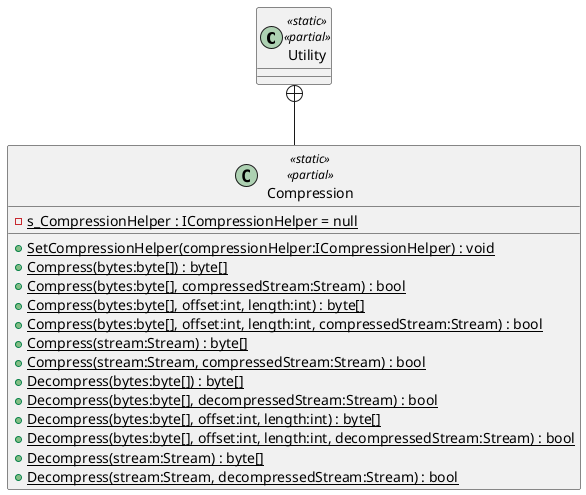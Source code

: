 @startuml
class Utility <<static>> <<partial>> {
}
class Compression <<static>> <<partial>> {
    - {static} s_CompressionHelper : ICompressionHelper = null
    + {static} SetCompressionHelper(compressionHelper:ICompressionHelper) : void
    + {static} Compress(bytes:byte[]) : byte[]
    + {static} Compress(bytes:byte[], compressedStream:Stream) : bool
    + {static} Compress(bytes:byte[], offset:int, length:int) : byte[]
    + {static} Compress(bytes:byte[], offset:int, length:int, compressedStream:Stream) : bool
    + {static} Compress(stream:Stream) : byte[]
    + {static} Compress(stream:Stream, compressedStream:Stream) : bool
    + {static} Decompress(bytes:byte[]) : byte[]
    + {static} Decompress(bytes:byte[], decompressedStream:Stream) : bool
    + {static} Decompress(bytes:byte[], offset:int, length:int) : byte[]
    + {static} Decompress(bytes:byte[], offset:int, length:int, decompressedStream:Stream) : bool
    + {static} Decompress(stream:Stream) : byte[]
    + {static} Decompress(stream:Stream, decompressedStream:Stream) : bool
}
Utility +-- Compression
@enduml
